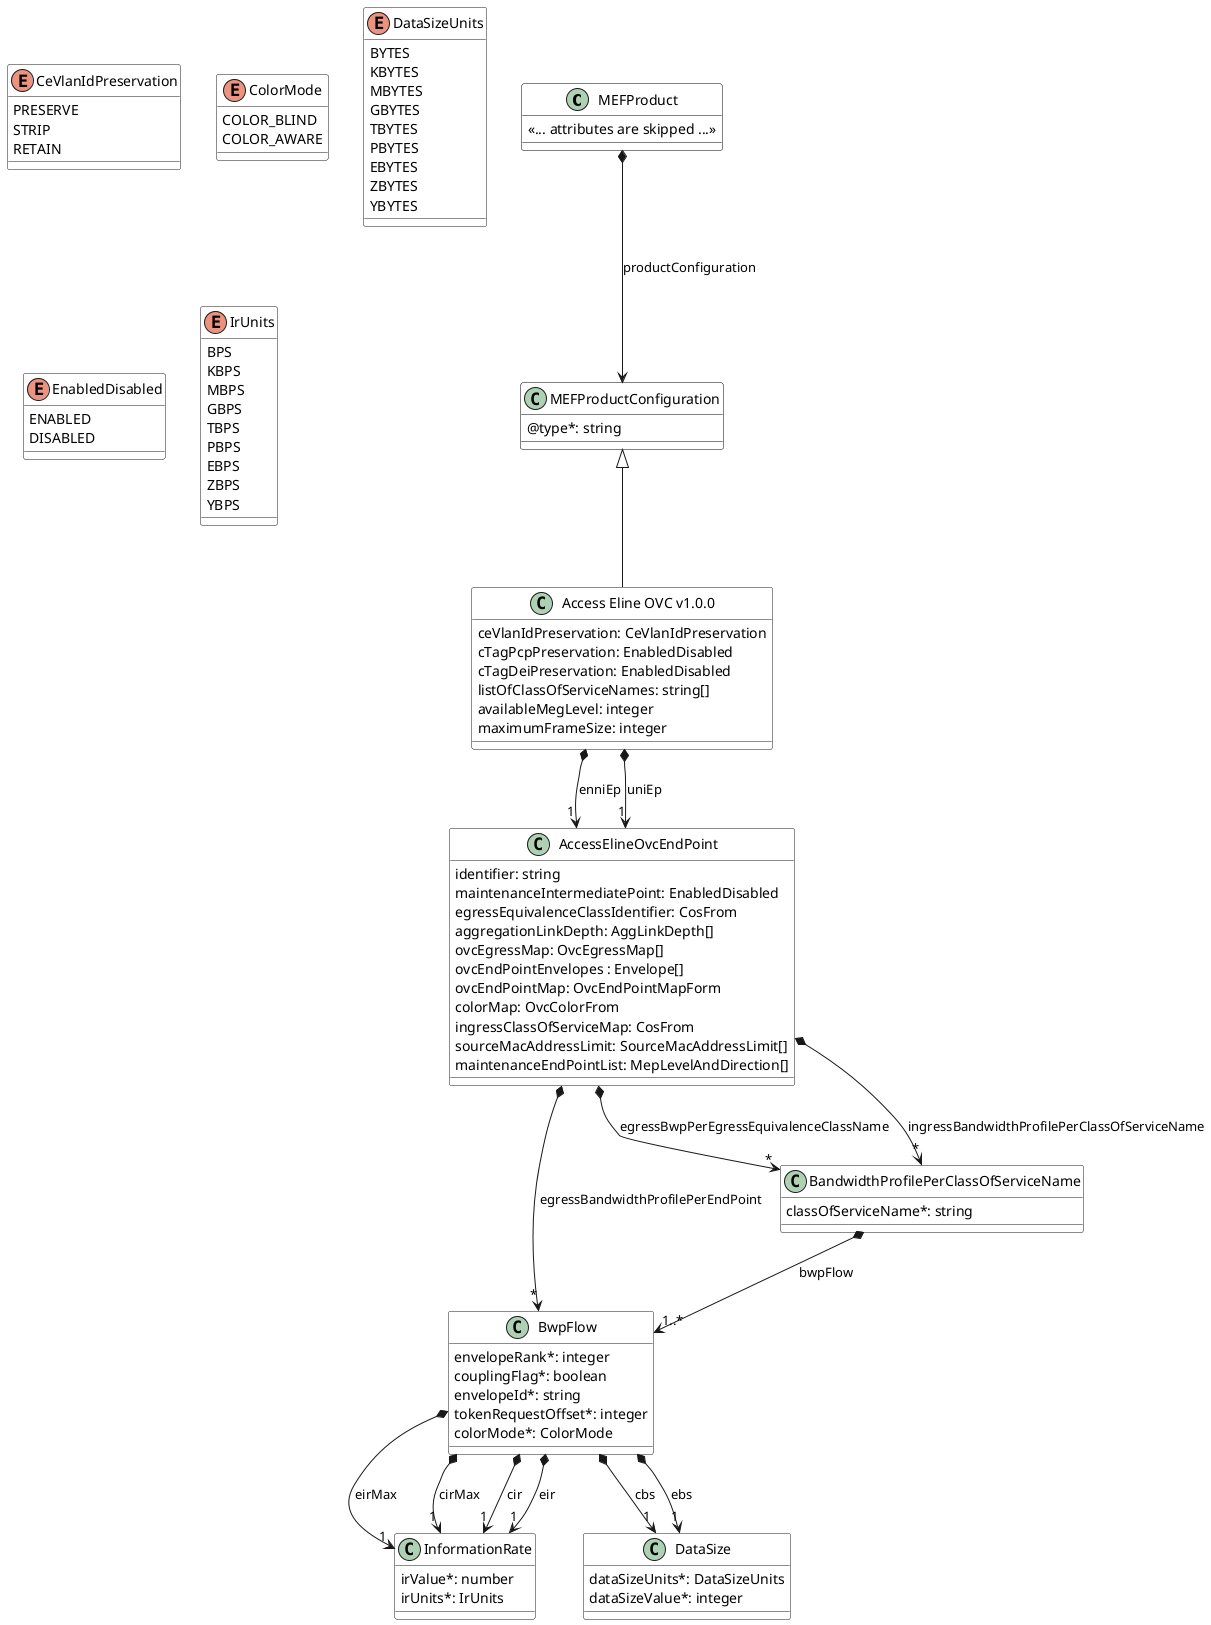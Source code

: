 @startuml

skinparam {
    ClassBackgroundColor White
    ClassBorderColor<<API>> Black
}

hide  <<API>> stereotype

class MEFProduct<<API>> {
    <<... attributes are skipped ...>>
}

class MEFProductConfiguration<<API>> {

    @type*: string 
}

MEFProduct *--> MEFProductConfiguration : productConfiguration



class AccessElineOvcEndPoint {

    identifier: string 
    maintenanceIntermediatePoint: EnabledDisabled 
    egressEquivalenceClassIdentifier: CosFrom
    aggregationLinkDepth: AggLinkDepth[]
    ovcEgressMap: OvcEgressMap[]
    ovcEndPointEnvelopes : Envelope[]
    ovcEndPointMap: OvcEndPointMapForm
    colorMap: OvcColorFrom
    ingressClassOfServiceMap: CosFrom
    sourceMacAddressLimit: SourceMacAddressLimit[]
    maintenanceEndPointList: MepLevelAndDirection[]

}

AccessElineOvcEndPoint *-->"*" BwpFlow : egressBandwidthProfilePerEndPoint
AccessElineOvcEndPoint *-->"*" BandwidthProfilePerClassOfServiceName : egressBwpPerEgressEquivalenceClassName
AccessElineOvcEndPoint *-->"*" BandwidthProfilePerClassOfServiceName : ingressBandwidthProfilePerClassOfServiceName


class AccessElineOvc as "Access Eline OVC v1.0.0" {

    ceVlanIdPreservation: CeVlanIdPreservation 
    cTagPcpPreservation: EnabledDisabled 
    cTagDeiPreservation: EnabledDisabled
    listOfClassOfServiceNames: string[] 
    availableMegLevel: integer 
    maximumFrameSize: integer 
}
MEFProductConfiguration <|-- AccessElineOvc

AccessElineOvc *-->"1" AccessElineOvcEndPoint : enniEp
AccessElineOvc *-->"1" AccessElineOvcEndPoint : uniEp



class BandwidthProfilePerClassOfServiceName {

    classOfServiceName*: string 
}

BandwidthProfilePerClassOfServiceName *-->"1..*" BwpFlow : bwpFlow


class BwpFlow {

    envelopeRank*: integer 
    couplingFlag*: boolean 
    envelopeId*: string 
    tokenRequestOffset*: integer 
    colorMode*: ColorMode 
}

BwpFlow *-->"1" InformationRate : eirMax
BwpFlow *-->"1" InformationRate : cirMax
BwpFlow *-->"1" DataSize : cbs
BwpFlow *-->"1" DataSize : ebs
BwpFlow *-->"1" InformationRate : cir
BwpFlow *-->"1" InformationRate : eir



enum CeVlanIdPreservation {

    PRESERVE
    STRIP
    RETAIN
}



enum ColorMode {

    COLOR_BLIND
    COLOR_AWARE
}

class DataSize {

    dataSizeUnits*: DataSizeUnits 
    dataSizeValue*: integer 
}



enum DataSizeUnits {

    BYTES
    KBYTES
    MBYTES
    GBYTES
    TBYTES
    PBYTES
    EBYTES
    ZBYTES
    YBYTES
}



enum EnabledDisabled {

    ENABLED
    DISABLED
}


class InformationRate {

    irValue*: number 
    irUnits*: IrUnits 
}

enum IrUnits {

    BPS
    KBPS
    MBPS
    GBPS
    TBPS
    PBPS
    EBPS
    ZBPS
    YBPS
}

@enduml
